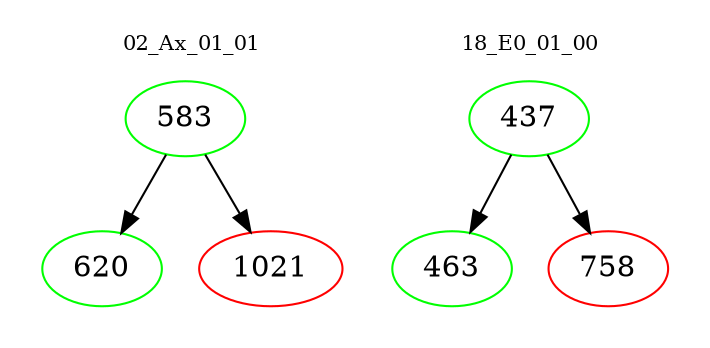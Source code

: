 digraph{
subgraph cluster_0 {
color = white
label = "02_Ax_01_01";
fontsize=10;
T0_583 [label="583", color="green"]
T0_583 -> T0_620 [color="black"]
T0_620 [label="620", color="green"]
T0_583 -> T0_1021 [color="black"]
T0_1021 [label="1021", color="red"]
}
subgraph cluster_1 {
color = white
label = "18_E0_01_00";
fontsize=10;
T1_437 [label="437", color="green"]
T1_437 -> T1_463 [color="black"]
T1_463 [label="463", color="green"]
T1_437 -> T1_758 [color="black"]
T1_758 [label="758", color="red"]
}
}
